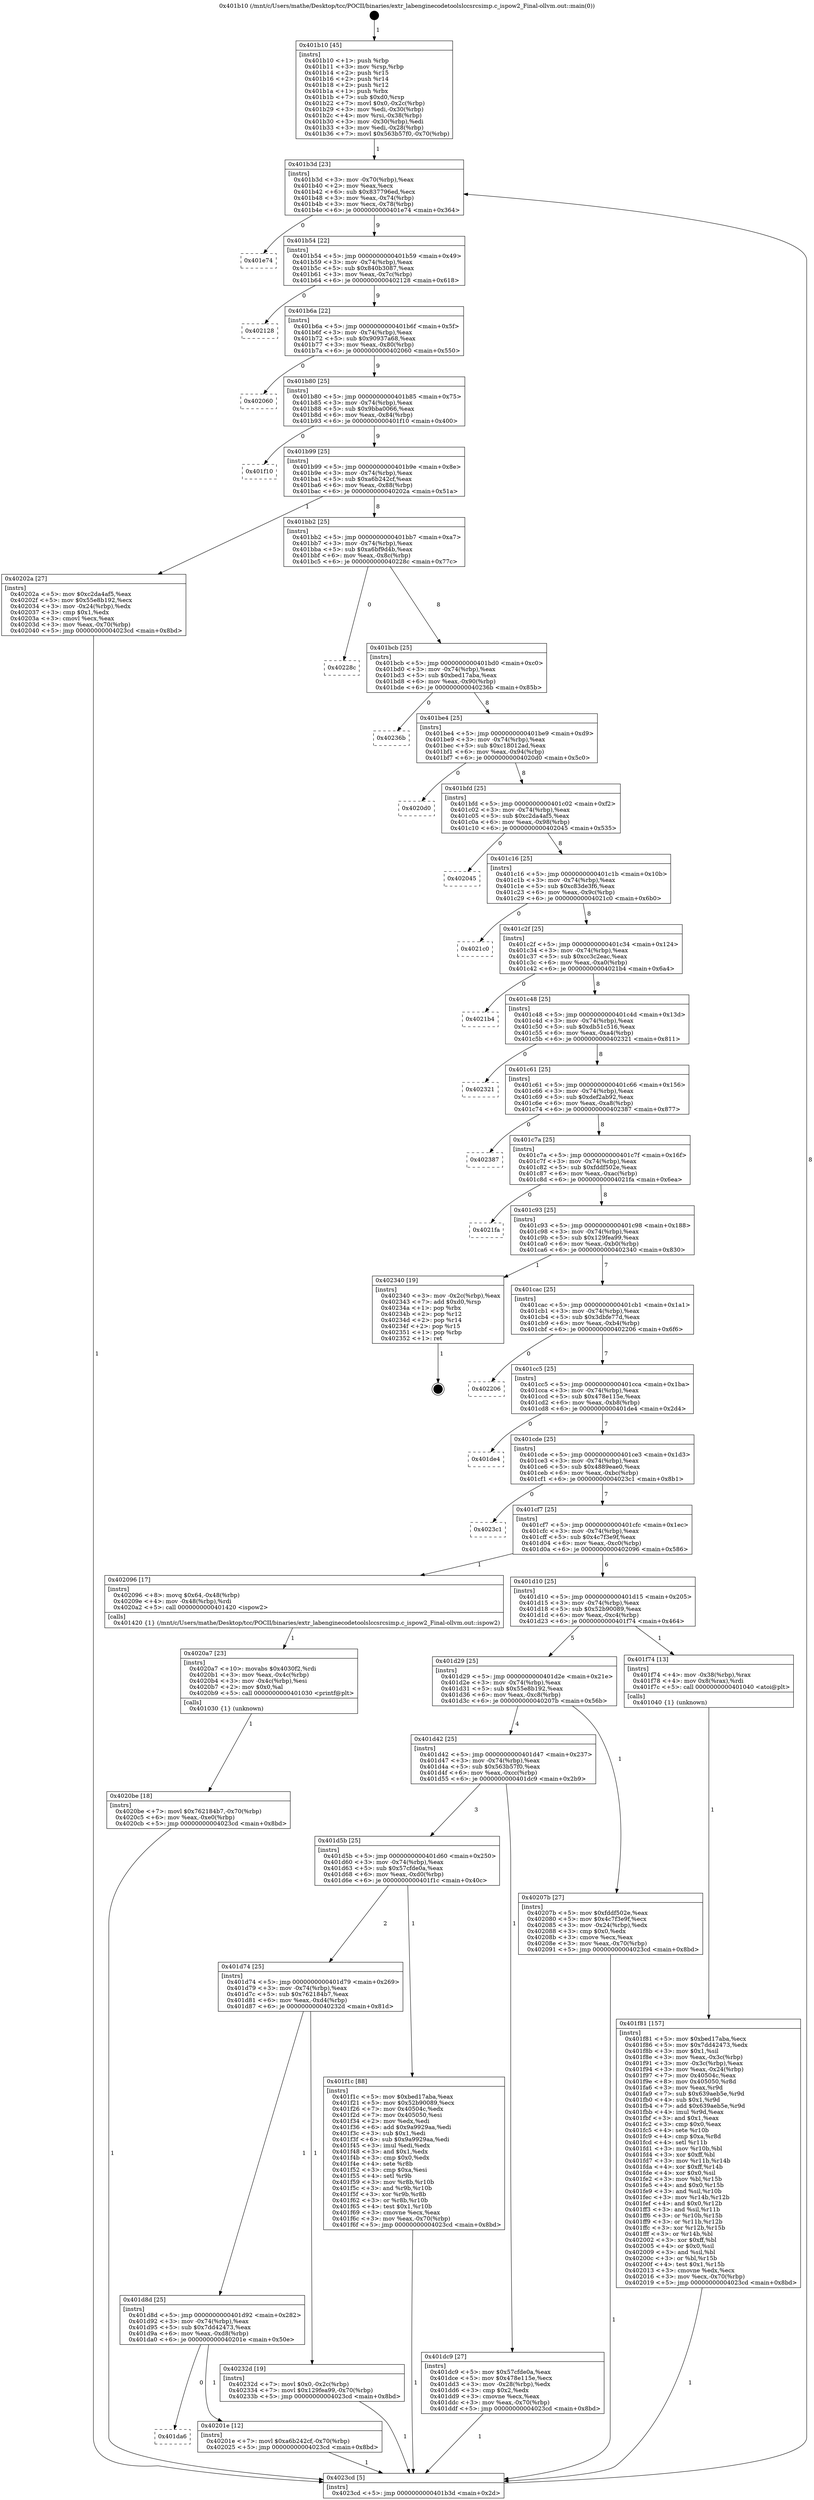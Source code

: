 digraph "0x401b10" {
  label = "0x401b10 (/mnt/c/Users/mathe/Desktop/tcc/POCII/binaries/extr_labenginecodetoolslccsrcsimp.c_ispow2_Final-ollvm.out::main(0))"
  labelloc = "t"
  node[shape=record]

  Entry [label="",width=0.3,height=0.3,shape=circle,fillcolor=black,style=filled]
  "0x401b3d" [label="{
     0x401b3d [23]\l
     | [instrs]\l
     &nbsp;&nbsp;0x401b3d \<+3\>: mov -0x70(%rbp),%eax\l
     &nbsp;&nbsp;0x401b40 \<+2\>: mov %eax,%ecx\l
     &nbsp;&nbsp;0x401b42 \<+6\>: sub $0x837796ed,%ecx\l
     &nbsp;&nbsp;0x401b48 \<+3\>: mov %eax,-0x74(%rbp)\l
     &nbsp;&nbsp;0x401b4b \<+3\>: mov %ecx,-0x78(%rbp)\l
     &nbsp;&nbsp;0x401b4e \<+6\>: je 0000000000401e74 \<main+0x364\>\l
  }"]
  "0x401e74" [label="{
     0x401e74\l
  }", style=dashed]
  "0x401b54" [label="{
     0x401b54 [22]\l
     | [instrs]\l
     &nbsp;&nbsp;0x401b54 \<+5\>: jmp 0000000000401b59 \<main+0x49\>\l
     &nbsp;&nbsp;0x401b59 \<+3\>: mov -0x74(%rbp),%eax\l
     &nbsp;&nbsp;0x401b5c \<+5\>: sub $0x840b3087,%eax\l
     &nbsp;&nbsp;0x401b61 \<+3\>: mov %eax,-0x7c(%rbp)\l
     &nbsp;&nbsp;0x401b64 \<+6\>: je 0000000000402128 \<main+0x618\>\l
  }"]
  Exit [label="",width=0.3,height=0.3,shape=circle,fillcolor=black,style=filled,peripheries=2]
  "0x402128" [label="{
     0x402128\l
  }", style=dashed]
  "0x401b6a" [label="{
     0x401b6a [22]\l
     | [instrs]\l
     &nbsp;&nbsp;0x401b6a \<+5\>: jmp 0000000000401b6f \<main+0x5f\>\l
     &nbsp;&nbsp;0x401b6f \<+3\>: mov -0x74(%rbp),%eax\l
     &nbsp;&nbsp;0x401b72 \<+5\>: sub $0x90937a68,%eax\l
     &nbsp;&nbsp;0x401b77 \<+3\>: mov %eax,-0x80(%rbp)\l
     &nbsp;&nbsp;0x401b7a \<+6\>: je 0000000000402060 \<main+0x550\>\l
  }"]
  "0x4020be" [label="{
     0x4020be [18]\l
     | [instrs]\l
     &nbsp;&nbsp;0x4020be \<+7\>: movl $0x762184b7,-0x70(%rbp)\l
     &nbsp;&nbsp;0x4020c5 \<+6\>: mov %eax,-0xe0(%rbp)\l
     &nbsp;&nbsp;0x4020cb \<+5\>: jmp 00000000004023cd \<main+0x8bd\>\l
  }"]
  "0x402060" [label="{
     0x402060\l
  }", style=dashed]
  "0x401b80" [label="{
     0x401b80 [25]\l
     | [instrs]\l
     &nbsp;&nbsp;0x401b80 \<+5\>: jmp 0000000000401b85 \<main+0x75\>\l
     &nbsp;&nbsp;0x401b85 \<+3\>: mov -0x74(%rbp),%eax\l
     &nbsp;&nbsp;0x401b88 \<+5\>: sub $0x9bba0066,%eax\l
     &nbsp;&nbsp;0x401b8d \<+6\>: mov %eax,-0x84(%rbp)\l
     &nbsp;&nbsp;0x401b93 \<+6\>: je 0000000000401f10 \<main+0x400\>\l
  }"]
  "0x4020a7" [label="{
     0x4020a7 [23]\l
     | [instrs]\l
     &nbsp;&nbsp;0x4020a7 \<+10\>: movabs $0x4030f2,%rdi\l
     &nbsp;&nbsp;0x4020b1 \<+3\>: mov %eax,-0x4c(%rbp)\l
     &nbsp;&nbsp;0x4020b4 \<+3\>: mov -0x4c(%rbp),%esi\l
     &nbsp;&nbsp;0x4020b7 \<+2\>: mov $0x0,%al\l
     &nbsp;&nbsp;0x4020b9 \<+5\>: call 0000000000401030 \<printf@plt\>\l
     | [calls]\l
     &nbsp;&nbsp;0x401030 \{1\} (unknown)\l
  }"]
  "0x401f10" [label="{
     0x401f10\l
  }", style=dashed]
  "0x401b99" [label="{
     0x401b99 [25]\l
     | [instrs]\l
     &nbsp;&nbsp;0x401b99 \<+5\>: jmp 0000000000401b9e \<main+0x8e\>\l
     &nbsp;&nbsp;0x401b9e \<+3\>: mov -0x74(%rbp),%eax\l
     &nbsp;&nbsp;0x401ba1 \<+5\>: sub $0xa6b242cf,%eax\l
     &nbsp;&nbsp;0x401ba6 \<+6\>: mov %eax,-0x88(%rbp)\l
     &nbsp;&nbsp;0x401bac \<+6\>: je 000000000040202a \<main+0x51a\>\l
  }"]
  "0x401da6" [label="{
     0x401da6\l
  }", style=dashed]
  "0x40202a" [label="{
     0x40202a [27]\l
     | [instrs]\l
     &nbsp;&nbsp;0x40202a \<+5\>: mov $0xc2da4af5,%eax\l
     &nbsp;&nbsp;0x40202f \<+5\>: mov $0x55e8b192,%ecx\l
     &nbsp;&nbsp;0x402034 \<+3\>: mov -0x24(%rbp),%edx\l
     &nbsp;&nbsp;0x402037 \<+3\>: cmp $0x1,%edx\l
     &nbsp;&nbsp;0x40203a \<+3\>: cmovl %ecx,%eax\l
     &nbsp;&nbsp;0x40203d \<+3\>: mov %eax,-0x70(%rbp)\l
     &nbsp;&nbsp;0x402040 \<+5\>: jmp 00000000004023cd \<main+0x8bd\>\l
  }"]
  "0x401bb2" [label="{
     0x401bb2 [25]\l
     | [instrs]\l
     &nbsp;&nbsp;0x401bb2 \<+5\>: jmp 0000000000401bb7 \<main+0xa7\>\l
     &nbsp;&nbsp;0x401bb7 \<+3\>: mov -0x74(%rbp),%eax\l
     &nbsp;&nbsp;0x401bba \<+5\>: sub $0xa6bf9d4b,%eax\l
     &nbsp;&nbsp;0x401bbf \<+6\>: mov %eax,-0x8c(%rbp)\l
     &nbsp;&nbsp;0x401bc5 \<+6\>: je 000000000040228c \<main+0x77c\>\l
  }"]
  "0x40201e" [label="{
     0x40201e [12]\l
     | [instrs]\l
     &nbsp;&nbsp;0x40201e \<+7\>: movl $0xa6b242cf,-0x70(%rbp)\l
     &nbsp;&nbsp;0x402025 \<+5\>: jmp 00000000004023cd \<main+0x8bd\>\l
  }"]
  "0x40228c" [label="{
     0x40228c\l
  }", style=dashed]
  "0x401bcb" [label="{
     0x401bcb [25]\l
     | [instrs]\l
     &nbsp;&nbsp;0x401bcb \<+5\>: jmp 0000000000401bd0 \<main+0xc0\>\l
     &nbsp;&nbsp;0x401bd0 \<+3\>: mov -0x74(%rbp),%eax\l
     &nbsp;&nbsp;0x401bd3 \<+5\>: sub $0xbed17aba,%eax\l
     &nbsp;&nbsp;0x401bd8 \<+6\>: mov %eax,-0x90(%rbp)\l
     &nbsp;&nbsp;0x401bde \<+6\>: je 000000000040236b \<main+0x85b\>\l
  }"]
  "0x401d8d" [label="{
     0x401d8d [25]\l
     | [instrs]\l
     &nbsp;&nbsp;0x401d8d \<+5\>: jmp 0000000000401d92 \<main+0x282\>\l
     &nbsp;&nbsp;0x401d92 \<+3\>: mov -0x74(%rbp),%eax\l
     &nbsp;&nbsp;0x401d95 \<+5\>: sub $0x7dd42473,%eax\l
     &nbsp;&nbsp;0x401d9a \<+6\>: mov %eax,-0xd8(%rbp)\l
     &nbsp;&nbsp;0x401da0 \<+6\>: je 000000000040201e \<main+0x50e\>\l
  }"]
  "0x40236b" [label="{
     0x40236b\l
  }", style=dashed]
  "0x401be4" [label="{
     0x401be4 [25]\l
     | [instrs]\l
     &nbsp;&nbsp;0x401be4 \<+5\>: jmp 0000000000401be9 \<main+0xd9\>\l
     &nbsp;&nbsp;0x401be9 \<+3\>: mov -0x74(%rbp),%eax\l
     &nbsp;&nbsp;0x401bec \<+5\>: sub $0xc18012ad,%eax\l
     &nbsp;&nbsp;0x401bf1 \<+6\>: mov %eax,-0x94(%rbp)\l
     &nbsp;&nbsp;0x401bf7 \<+6\>: je 00000000004020d0 \<main+0x5c0\>\l
  }"]
  "0x40232d" [label="{
     0x40232d [19]\l
     | [instrs]\l
     &nbsp;&nbsp;0x40232d \<+7\>: movl $0x0,-0x2c(%rbp)\l
     &nbsp;&nbsp;0x402334 \<+7\>: movl $0x129fea99,-0x70(%rbp)\l
     &nbsp;&nbsp;0x40233b \<+5\>: jmp 00000000004023cd \<main+0x8bd\>\l
  }"]
  "0x4020d0" [label="{
     0x4020d0\l
  }", style=dashed]
  "0x401bfd" [label="{
     0x401bfd [25]\l
     | [instrs]\l
     &nbsp;&nbsp;0x401bfd \<+5\>: jmp 0000000000401c02 \<main+0xf2\>\l
     &nbsp;&nbsp;0x401c02 \<+3\>: mov -0x74(%rbp),%eax\l
     &nbsp;&nbsp;0x401c05 \<+5\>: sub $0xc2da4af5,%eax\l
     &nbsp;&nbsp;0x401c0a \<+6\>: mov %eax,-0x98(%rbp)\l
     &nbsp;&nbsp;0x401c10 \<+6\>: je 0000000000402045 \<main+0x535\>\l
  }"]
  "0x401f81" [label="{
     0x401f81 [157]\l
     | [instrs]\l
     &nbsp;&nbsp;0x401f81 \<+5\>: mov $0xbed17aba,%ecx\l
     &nbsp;&nbsp;0x401f86 \<+5\>: mov $0x7dd42473,%edx\l
     &nbsp;&nbsp;0x401f8b \<+3\>: mov $0x1,%sil\l
     &nbsp;&nbsp;0x401f8e \<+3\>: mov %eax,-0x3c(%rbp)\l
     &nbsp;&nbsp;0x401f91 \<+3\>: mov -0x3c(%rbp),%eax\l
     &nbsp;&nbsp;0x401f94 \<+3\>: mov %eax,-0x24(%rbp)\l
     &nbsp;&nbsp;0x401f97 \<+7\>: mov 0x40504c,%eax\l
     &nbsp;&nbsp;0x401f9e \<+8\>: mov 0x405050,%r8d\l
     &nbsp;&nbsp;0x401fa6 \<+3\>: mov %eax,%r9d\l
     &nbsp;&nbsp;0x401fa9 \<+7\>: sub $0x639aeb5e,%r9d\l
     &nbsp;&nbsp;0x401fb0 \<+4\>: sub $0x1,%r9d\l
     &nbsp;&nbsp;0x401fb4 \<+7\>: add $0x639aeb5e,%r9d\l
     &nbsp;&nbsp;0x401fbb \<+4\>: imul %r9d,%eax\l
     &nbsp;&nbsp;0x401fbf \<+3\>: and $0x1,%eax\l
     &nbsp;&nbsp;0x401fc2 \<+3\>: cmp $0x0,%eax\l
     &nbsp;&nbsp;0x401fc5 \<+4\>: sete %r10b\l
     &nbsp;&nbsp;0x401fc9 \<+4\>: cmp $0xa,%r8d\l
     &nbsp;&nbsp;0x401fcd \<+4\>: setl %r11b\l
     &nbsp;&nbsp;0x401fd1 \<+3\>: mov %r10b,%bl\l
     &nbsp;&nbsp;0x401fd4 \<+3\>: xor $0xff,%bl\l
     &nbsp;&nbsp;0x401fd7 \<+3\>: mov %r11b,%r14b\l
     &nbsp;&nbsp;0x401fda \<+4\>: xor $0xff,%r14b\l
     &nbsp;&nbsp;0x401fde \<+4\>: xor $0x0,%sil\l
     &nbsp;&nbsp;0x401fe2 \<+3\>: mov %bl,%r15b\l
     &nbsp;&nbsp;0x401fe5 \<+4\>: and $0x0,%r15b\l
     &nbsp;&nbsp;0x401fe9 \<+3\>: and %sil,%r10b\l
     &nbsp;&nbsp;0x401fec \<+3\>: mov %r14b,%r12b\l
     &nbsp;&nbsp;0x401fef \<+4\>: and $0x0,%r12b\l
     &nbsp;&nbsp;0x401ff3 \<+3\>: and %sil,%r11b\l
     &nbsp;&nbsp;0x401ff6 \<+3\>: or %r10b,%r15b\l
     &nbsp;&nbsp;0x401ff9 \<+3\>: or %r11b,%r12b\l
     &nbsp;&nbsp;0x401ffc \<+3\>: xor %r12b,%r15b\l
     &nbsp;&nbsp;0x401fff \<+3\>: or %r14b,%bl\l
     &nbsp;&nbsp;0x402002 \<+3\>: xor $0xff,%bl\l
     &nbsp;&nbsp;0x402005 \<+4\>: or $0x0,%sil\l
     &nbsp;&nbsp;0x402009 \<+3\>: and %sil,%bl\l
     &nbsp;&nbsp;0x40200c \<+3\>: or %bl,%r15b\l
     &nbsp;&nbsp;0x40200f \<+4\>: test $0x1,%r15b\l
     &nbsp;&nbsp;0x402013 \<+3\>: cmovne %edx,%ecx\l
     &nbsp;&nbsp;0x402016 \<+3\>: mov %ecx,-0x70(%rbp)\l
     &nbsp;&nbsp;0x402019 \<+5\>: jmp 00000000004023cd \<main+0x8bd\>\l
  }"]
  "0x402045" [label="{
     0x402045\l
  }", style=dashed]
  "0x401c16" [label="{
     0x401c16 [25]\l
     | [instrs]\l
     &nbsp;&nbsp;0x401c16 \<+5\>: jmp 0000000000401c1b \<main+0x10b\>\l
     &nbsp;&nbsp;0x401c1b \<+3\>: mov -0x74(%rbp),%eax\l
     &nbsp;&nbsp;0x401c1e \<+5\>: sub $0xc83de3f6,%eax\l
     &nbsp;&nbsp;0x401c23 \<+6\>: mov %eax,-0x9c(%rbp)\l
     &nbsp;&nbsp;0x401c29 \<+6\>: je 00000000004021c0 \<main+0x6b0\>\l
  }"]
  "0x401d74" [label="{
     0x401d74 [25]\l
     | [instrs]\l
     &nbsp;&nbsp;0x401d74 \<+5\>: jmp 0000000000401d79 \<main+0x269\>\l
     &nbsp;&nbsp;0x401d79 \<+3\>: mov -0x74(%rbp),%eax\l
     &nbsp;&nbsp;0x401d7c \<+5\>: sub $0x762184b7,%eax\l
     &nbsp;&nbsp;0x401d81 \<+6\>: mov %eax,-0xd4(%rbp)\l
     &nbsp;&nbsp;0x401d87 \<+6\>: je 000000000040232d \<main+0x81d\>\l
  }"]
  "0x4021c0" [label="{
     0x4021c0\l
  }", style=dashed]
  "0x401c2f" [label="{
     0x401c2f [25]\l
     | [instrs]\l
     &nbsp;&nbsp;0x401c2f \<+5\>: jmp 0000000000401c34 \<main+0x124\>\l
     &nbsp;&nbsp;0x401c34 \<+3\>: mov -0x74(%rbp),%eax\l
     &nbsp;&nbsp;0x401c37 \<+5\>: sub $0xcc3c2eac,%eax\l
     &nbsp;&nbsp;0x401c3c \<+6\>: mov %eax,-0xa0(%rbp)\l
     &nbsp;&nbsp;0x401c42 \<+6\>: je 00000000004021b4 \<main+0x6a4\>\l
  }"]
  "0x401f1c" [label="{
     0x401f1c [88]\l
     | [instrs]\l
     &nbsp;&nbsp;0x401f1c \<+5\>: mov $0xbed17aba,%eax\l
     &nbsp;&nbsp;0x401f21 \<+5\>: mov $0x52b90089,%ecx\l
     &nbsp;&nbsp;0x401f26 \<+7\>: mov 0x40504c,%edx\l
     &nbsp;&nbsp;0x401f2d \<+7\>: mov 0x405050,%esi\l
     &nbsp;&nbsp;0x401f34 \<+2\>: mov %edx,%edi\l
     &nbsp;&nbsp;0x401f36 \<+6\>: add $0x9a9929aa,%edi\l
     &nbsp;&nbsp;0x401f3c \<+3\>: sub $0x1,%edi\l
     &nbsp;&nbsp;0x401f3f \<+6\>: sub $0x9a9929aa,%edi\l
     &nbsp;&nbsp;0x401f45 \<+3\>: imul %edi,%edx\l
     &nbsp;&nbsp;0x401f48 \<+3\>: and $0x1,%edx\l
     &nbsp;&nbsp;0x401f4b \<+3\>: cmp $0x0,%edx\l
     &nbsp;&nbsp;0x401f4e \<+4\>: sete %r8b\l
     &nbsp;&nbsp;0x401f52 \<+3\>: cmp $0xa,%esi\l
     &nbsp;&nbsp;0x401f55 \<+4\>: setl %r9b\l
     &nbsp;&nbsp;0x401f59 \<+3\>: mov %r8b,%r10b\l
     &nbsp;&nbsp;0x401f5c \<+3\>: and %r9b,%r10b\l
     &nbsp;&nbsp;0x401f5f \<+3\>: xor %r9b,%r8b\l
     &nbsp;&nbsp;0x401f62 \<+3\>: or %r8b,%r10b\l
     &nbsp;&nbsp;0x401f65 \<+4\>: test $0x1,%r10b\l
     &nbsp;&nbsp;0x401f69 \<+3\>: cmovne %ecx,%eax\l
     &nbsp;&nbsp;0x401f6c \<+3\>: mov %eax,-0x70(%rbp)\l
     &nbsp;&nbsp;0x401f6f \<+5\>: jmp 00000000004023cd \<main+0x8bd\>\l
  }"]
  "0x4021b4" [label="{
     0x4021b4\l
  }", style=dashed]
  "0x401c48" [label="{
     0x401c48 [25]\l
     | [instrs]\l
     &nbsp;&nbsp;0x401c48 \<+5\>: jmp 0000000000401c4d \<main+0x13d\>\l
     &nbsp;&nbsp;0x401c4d \<+3\>: mov -0x74(%rbp),%eax\l
     &nbsp;&nbsp;0x401c50 \<+5\>: sub $0xdb51c516,%eax\l
     &nbsp;&nbsp;0x401c55 \<+6\>: mov %eax,-0xa4(%rbp)\l
     &nbsp;&nbsp;0x401c5b \<+6\>: je 0000000000402321 \<main+0x811\>\l
  }"]
  "0x401b10" [label="{
     0x401b10 [45]\l
     | [instrs]\l
     &nbsp;&nbsp;0x401b10 \<+1\>: push %rbp\l
     &nbsp;&nbsp;0x401b11 \<+3\>: mov %rsp,%rbp\l
     &nbsp;&nbsp;0x401b14 \<+2\>: push %r15\l
     &nbsp;&nbsp;0x401b16 \<+2\>: push %r14\l
     &nbsp;&nbsp;0x401b18 \<+2\>: push %r12\l
     &nbsp;&nbsp;0x401b1a \<+1\>: push %rbx\l
     &nbsp;&nbsp;0x401b1b \<+7\>: sub $0xd0,%rsp\l
     &nbsp;&nbsp;0x401b22 \<+7\>: movl $0x0,-0x2c(%rbp)\l
     &nbsp;&nbsp;0x401b29 \<+3\>: mov %edi,-0x30(%rbp)\l
     &nbsp;&nbsp;0x401b2c \<+4\>: mov %rsi,-0x38(%rbp)\l
     &nbsp;&nbsp;0x401b30 \<+3\>: mov -0x30(%rbp),%edi\l
     &nbsp;&nbsp;0x401b33 \<+3\>: mov %edi,-0x28(%rbp)\l
     &nbsp;&nbsp;0x401b36 \<+7\>: movl $0x563b57f0,-0x70(%rbp)\l
  }"]
  "0x402321" [label="{
     0x402321\l
  }", style=dashed]
  "0x401c61" [label="{
     0x401c61 [25]\l
     | [instrs]\l
     &nbsp;&nbsp;0x401c61 \<+5\>: jmp 0000000000401c66 \<main+0x156\>\l
     &nbsp;&nbsp;0x401c66 \<+3\>: mov -0x74(%rbp),%eax\l
     &nbsp;&nbsp;0x401c69 \<+5\>: sub $0xdef2ab92,%eax\l
     &nbsp;&nbsp;0x401c6e \<+6\>: mov %eax,-0xa8(%rbp)\l
     &nbsp;&nbsp;0x401c74 \<+6\>: je 0000000000402387 \<main+0x877\>\l
  }"]
  "0x4023cd" [label="{
     0x4023cd [5]\l
     | [instrs]\l
     &nbsp;&nbsp;0x4023cd \<+5\>: jmp 0000000000401b3d \<main+0x2d\>\l
  }"]
  "0x402387" [label="{
     0x402387\l
  }", style=dashed]
  "0x401c7a" [label="{
     0x401c7a [25]\l
     | [instrs]\l
     &nbsp;&nbsp;0x401c7a \<+5\>: jmp 0000000000401c7f \<main+0x16f\>\l
     &nbsp;&nbsp;0x401c7f \<+3\>: mov -0x74(%rbp),%eax\l
     &nbsp;&nbsp;0x401c82 \<+5\>: sub $0xfddf502e,%eax\l
     &nbsp;&nbsp;0x401c87 \<+6\>: mov %eax,-0xac(%rbp)\l
     &nbsp;&nbsp;0x401c8d \<+6\>: je 00000000004021fa \<main+0x6ea\>\l
  }"]
  "0x401d5b" [label="{
     0x401d5b [25]\l
     | [instrs]\l
     &nbsp;&nbsp;0x401d5b \<+5\>: jmp 0000000000401d60 \<main+0x250\>\l
     &nbsp;&nbsp;0x401d60 \<+3\>: mov -0x74(%rbp),%eax\l
     &nbsp;&nbsp;0x401d63 \<+5\>: sub $0x57cfde0a,%eax\l
     &nbsp;&nbsp;0x401d68 \<+6\>: mov %eax,-0xd0(%rbp)\l
     &nbsp;&nbsp;0x401d6e \<+6\>: je 0000000000401f1c \<main+0x40c\>\l
  }"]
  "0x4021fa" [label="{
     0x4021fa\l
  }", style=dashed]
  "0x401c93" [label="{
     0x401c93 [25]\l
     | [instrs]\l
     &nbsp;&nbsp;0x401c93 \<+5\>: jmp 0000000000401c98 \<main+0x188\>\l
     &nbsp;&nbsp;0x401c98 \<+3\>: mov -0x74(%rbp),%eax\l
     &nbsp;&nbsp;0x401c9b \<+5\>: sub $0x129fea99,%eax\l
     &nbsp;&nbsp;0x401ca0 \<+6\>: mov %eax,-0xb0(%rbp)\l
     &nbsp;&nbsp;0x401ca6 \<+6\>: je 0000000000402340 \<main+0x830\>\l
  }"]
  "0x401dc9" [label="{
     0x401dc9 [27]\l
     | [instrs]\l
     &nbsp;&nbsp;0x401dc9 \<+5\>: mov $0x57cfde0a,%eax\l
     &nbsp;&nbsp;0x401dce \<+5\>: mov $0x478e115e,%ecx\l
     &nbsp;&nbsp;0x401dd3 \<+3\>: mov -0x28(%rbp),%edx\l
     &nbsp;&nbsp;0x401dd6 \<+3\>: cmp $0x2,%edx\l
     &nbsp;&nbsp;0x401dd9 \<+3\>: cmovne %ecx,%eax\l
     &nbsp;&nbsp;0x401ddc \<+3\>: mov %eax,-0x70(%rbp)\l
     &nbsp;&nbsp;0x401ddf \<+5\>: jmp 00000000004023cd \<main+0x8bd\>\l
  }"]
  "0x402340" [label="{
     0x402340 [19]\l
     | [instrs]\l
     &nbsp;&nbsp;0x402340 \<+3\>: mov -0x2c(%rbp),%eax\l
     &nbsp;&nbsp;0x402343 \<+7\>: add $0xd0,%rsp\l
     &nbsp;&nbsp;0x40234a \<+1\>: pop %rbx\l
     &nbsp;&nbsp;0x40234b \<+2\>: pop %r12\l
     &nbsp;&nbsp;0x40234d \<+2\>: pop %r14\l
     &nbsp;&nbsp;0x40234f \<+2\>: pop %r15\l
     &nbsp;&nbsp;0x402351 \<+1\>: pop %rbp\l
     &nbsp;&nbsp;0x402352 \<+1\>: ret\l
  }"]
  "0x401cac" [label="{
     0x401cac [25]\l
     | [instrs]\l
     &nbsp;&nbsp;0x401cac \<+5\>: jmp 0000000000401cb1 \<main+0x1a1\>\l
     &nbsp;&nbsp;0x401cb1 \<+3\>: mov -0x74(%rbp),%eax\l
     &nbsp;&nbsp;0x401cb4 \<+5\>: sub $0x3dbfe77d,%eax\l
     &nbsp;&nbsp;0x401cb9 \<+6\>: mov %eax,-0xb4(%rbp)\l
     &nbsp;&nbsp;0x401cbf \<+6\>: je 0000000000402206 \<main+0x6f6\>\l
  }"]
  "0x401d42" [label="{
     0x401d42 [25]\l
     | [instrs]\l
     &nbsp;&nbsp;0x401d42 \<+5\>: jmp 0000000000401d47 \<main+0x237\>\l
     &nbsp;&nbsp;0x401d47 \<+3\>: mov -0x74(%rbp),%eax\l
     &nbsp;&nbsp;0x401d4a \<+5\>: sub $0x563b57f0,%eax\l
     &nbsp;&nbsp;0x401d4f \<+6\>: mov %eax,-0xcc(%rbp)\l
     &nbsp;&nbsp;0x401d55 \<+6\>: je 0000000000401dc9 \<main+0x2b9\>\l
  }"]
  "0x402206" [label="{
     0x402206\l
  }", style=dashed]
  "0x401cc5" [label="{
     0x401cc5 [25]\l
     | [instrs]\l
     &nbsp;&nbsp;0x401cc5 \<+5\>: jmp 0000000000401cca \<main+0x1ba\>\l
     &nbsp;&nbsp;0x401cca \<+3\>: mov -0x74(%rbp),%eax\l
     &nbsp;&nbsp;0x401ccd \<+5\>: sub $0x478e115e,%eax\l
     &nbsp;&nbsp;0x401cd2 \<+6\>: mov %eax,-0xb8(%rbp)\l
     &nbsp;&nbsp;0x401cd8 \<+6\>: je 0000000000401de4 \<main+0x2d4\>\l
  }"]
  "0x40207b" [label="{
     0x40207b [27]\l
     | [instrs]\l
     &nbsp;&nbsp;0x40207b \<+5\>: mov $0xfddf502e,%eax\l
     &nbsp;&nbsp;0x402080 \<+5\>: mov $0x4c7f3e9f,%ecx\l
     &nbsp;&nbsp;0x402085 \<+3\>: mov -0x24(%rbp),%edx\l
     &nbsp;&nbsp;0x402088 \<+3\>: cmp $0x0,%edx\l
     &nbsp;&nbsp;0x40208b \<+3\>: cmove %ecx,%eax\l
     &nbsp;&nbsp;0x40208e \<+3\>: mov %eax,-0x70(%rbp)\l
     &nbsp;&nbsp;0x402091 \<+5\>: jmp 00000000004023cd \<main+0x8bd\>\l
  }"]
  "0x401de4" [label="{
     0x401de4\l
  }", style=dashed]
  "0x401cde" [label="{
     0x401cde [25]\l
     | [instrs]\l
     &nbsp;&nbsp;0x401cde \<+5\>: jmp 0000000000401ce3 \<main+0x1d3\>\l
     &nbsp;&nbsp;0x401ce3 \<+3\>: mov -0x74(%rbp),%eax\l
     &nbsp;&nbsp;0x401ce6 \<+5\>: sub $0x4889eae0,%eax\l
     &nbsp;&nbsp;0x401ceb \<+6\>: mov %eax,-0xbc(%rbp)\l
     &nbsp;&nbsp;0x401cf1 \<+6\>: je 00000000004023c1 \<main+0x8b1\>\l
  }"]
  "0x401d29" [label="{
     0x401d29 [25]\l
     | [instrs]\l
     &nbsp;&nbsp;0x401d29 \<+5\>: jmp 0000000000401d2e \<main+0x21e\>\l
     &nbsp;&nbsp;0x401d2e \<+3\>: mov -0x74(%rbp),%eax\l
     &nbsp;&nbsp;0x401d31 \<+5\>: sub $0x55e8b192,%eax\l
     &nbsp;&nbsp;0x401d36 \<+6\>: mov %eax,-0xc8(%rbp)\l
     &nbsp;&nbsp;0x401d3c \<+6\>: je 000000000040207b \<main+0x56b\>\l
  }"]
  "0x4023c1" [label="{
     0x4023c1\l
  }", style=dashed]
  "0x401cf7" [label="{
     0x401cf7 [25]\l
     | [instrs]\l
     &nbsp;&nbsp;0x401cf7 \<+5\>: jmp 0000000000401cfc \<main+0x1ec\>\l
     &nbsp;&nbsp;0x401cfc \<+3\>: mov -0x74(%rbp),%eax\l
     &nbsp;&nbsp;0x401cff \<+5\>: sub $0x4c7f3e9f,%eax\l
     &nbsp;&nbsp;0x401d04 \<+6\>: mov %eax,-0xc0(%rbp)\l
     &nbsp;&nbsp;0x401d0a \<+6\>: je 0000000000402096 \<main+0x586\>\l
  }"]
  "0x401f74" [label="{
     0x401f74 [13]\l
     | [instrs]\l
     &nbsp;&nbsp;0x401f74 \<+4\>: mov -0x38(%rbp),%rax\l
     &nbsp;&nbsp;0x401f78 \<+4\>: mov 0x8(%rax),%rdi\l
     &nbsp;&nbsp;0x401f7c \<+5\>: call 0000000000401040 \<atoi@plt\>\l
     | [calls]\l
     &nbsp;&nbsp;0x401040 \{1\} (unknown)\l
  }"]
  "0x402096" [label="{
     0x402096 [17]\l
     | [instrs]\l
     &nbsp;&nbsp;0x402096 \<+8\>: movq $0x64,-0x48(%rbp)\l
     &nbsp;&nbsp;0x40209e \<+4\>: mov -0x48(%rbp),%rdi\l
     &nbsp;&nbsp;0x4020a2 \<+5\>: call 0000000000401420 \<ispow2\>\l
     | [calls]\l
     &nbsp;&nbsp;0x401420 \{1\} (/mnt/c/Users/mathe/Desktop/tcc/POCII/binaries/extr_labenginecodetoolslccsrcsimp.c_ispow2_Final-ollvm.out::ispow2)\l
  }"]
  "0x401d10" [label="{
     0x401d10 [25]\l
     | [instrs]\l
     &nbsp;&nbsp;0x401d10 \<+5\>: jmp 0000000000401d15 \<main+0x205\>\l
     &nbsp;&nbsp;0x401d15 \<+3\>: mov -0x74(%rbp),%eax\l
     &nbsp;&nbsp;0x401d18 \<+5\>: sub $0x52b90089,%eax\l
     &nbsp;&nbsp;0x401d1d \<+6\>: mov %eax,-0xc4(%rbp)\l
     &nbsp;&nbsp;0x401d23 \<+6\>: je 0000000000401f74 \<main+0x464\>\l
  }"]
  Entry -> "0x401b10" [label=" 1"]
  "0x401b3d" -> "0x401e74" [label=" 0"]
  "0x401b3d" -> "0x401b54" [label=" 9"]
  "0x402340" -> Exit [label=" 1"]
  "0x401b54" -> "0x402128" [label=" 0"]
  "0x401b54" -> "0x401b6a" [label=" 9"]
  "0x40232d" -> "0x4023cd" [label=" 1"]
  "0x401b6a" -> "0x402060" [label=" 0"]
  "0x401b6a" -> "0x401b80" [label=" 9"]
  "0x4020be" -> "0x4023cd" [label=" 1"]
  "0x401b80" -> "0x401f10" [label=" 0"]
  "0x401b80" -> "0x401b99" [label=" 9"]
  "0x4020a7" -> "0x4020be" [label=" 1"]
  "0x401b99" -> "0x40202a" [label=" 1"]
  "0x401b99" -> "0x401bb2" [label=" 8"]
  "0x402096" -> "0x4020a7" [label=" 1"]
  "0x401bb2" -> "0x40228c" [label=" 0"]
  "0x401bb2" -> "0x401bcb" [label=" 8"]
  "0x40207b" -> "0x4023cd" [label=" 1"]
  "0x401bcb" -> "0x40236b" [label=" 0"]
  "0x401bcb" -> "0x401be4" [label=" 8"]
  "0x40201e" -> "0x4023cd" [label=" 1"]
  "0x401be4" -> "0x4020d0" [label=" 0"]
  "0x401be4" -> "0x401bfd" [label=" 8"]
  "0x401d8d" -> "0x401da6" [label=" 0"]
  "0x401bfd" -> "0x402045" [label=" 0"]
  "0x401bfd" -> "0x401c16" [label=" 8"]
  "0x40202a" -> "0x4023cd" [label=" 1"]
  "0x401c16" -> "0x4021c0" [label=" 0"]
  "0x401c16" -> "0x401c2f" [label=" 8"]
  "0x401d74" -> "0x401d8d" [label=" 1"]
  "0x401c2f" -> "0x4021b4" [label=" 0"]
  "0x401c2f" -> "0x401c48" [label=" 8"]
  "0x401d74" -> "0x40232d" [label=" 1"]
  "0x401c48" -> "0x402321" [label=" 0"]
  "0x401c48" -> "0x401c61" [label=" 8"]
  "0x401f81" -> "0x4023cd" [label=" 1"]
  "0x401c61" -> "0x402387" [label=" 0"]
  "0x401c61" -> "0x401c7a" [label=" 8"]
  "0x401f74" -> "0x401f81" [label=" 1"]
  "0x401c7a" -> "0x4021fa" [label=" 0"]
  "0x401c7a" -> "0x401c93" [label=" 8"]
  "0x401f1c" -> "0x4023cd" [label=" 1"]
  "0x401c93" -> "0x402340" [label=" 1"]
  "0x401c93" -> "0x401cac" [label=" 7"]
  "0x401d5b" -> "0x401d74" [label=" 2"]
  "0x401cac" -> "0x402206" [label=" 0"]
  "0x401cac" -> "0x401cc5" [label=" 7"]
  "0x401d8d" -> "0x40201e" [label=" 1"]
  "0x401cc5" -> "0x401de4" [label=" 0"]
  "0x401cc5" -> "0x401cde" [label=" 7"]
  "0x4023cd" -> "0x401b3d" [label=" 8"]
  "0x401cde" -> "0x4023c1" [label=" 0"]
  "0x401cde" -> "0x401cf7" [label=" 7"]
  "0x401dc9" -> "0x4023cd" [label=" 1"]
  "0x401cf7" -> "0x402096" [label=" 1"]
  "0x401cf7" -> "0x401d10" [label=" 6"]
  "0x401d42" -> "0x401d5b" [label=" 3"]
  "0x401d10" -> "0x401f74" [label=" 1"]
  "0x401d10" -> "0x401d29" [label=" 5"]
  "0x401b10" -> "0x401b3d" [label=" 1"]
  "0x401d29" -> "0x40207b" [label=" 1"]
  "0x401d29" -> "0x401d42" [label=" 4"]
  "0x401d5b" -> "0x401f1c" [label=" 1"]
  "0x401d42" -> "0x401dc9" [label=" 1"]
}
